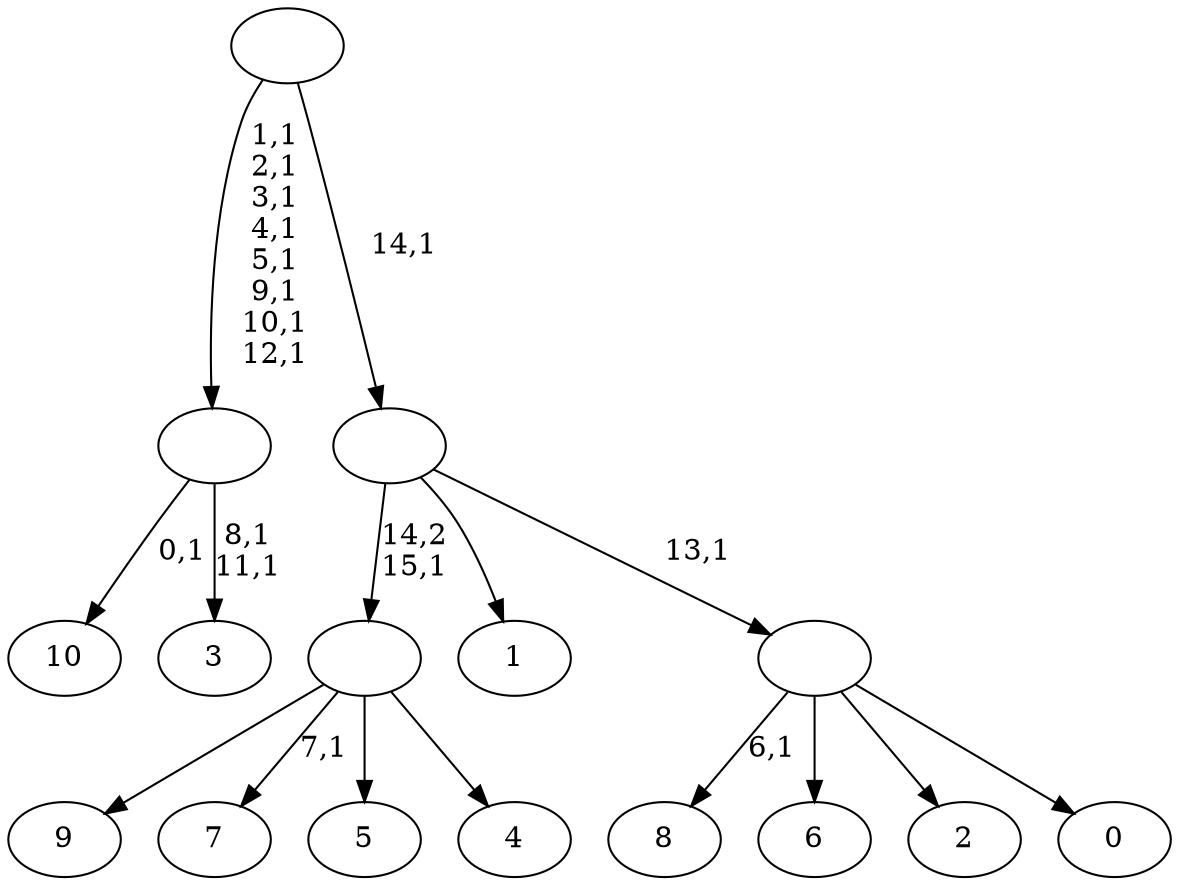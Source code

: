 digraph T {
	27 [label="10"]
	25 [label="9"]
	24 [label="8"]
	22 [label="7"]
	20 [label="6"]
	19 [label="5"]
	18 [label="4"]
	17 [label=""]
	16 [label="3"]
	13 [label=""]
	5 [label="2"]
	4 [label="1"]
	3 [label="0"]
	2 [label=""]
	1 [label=""]
	0 [label=""]
	17 -> 22 [label="7,1"]
	17 -> 25 [label=""]
	17 -> 19 [label=""]
	17 -> 18 [label=""]
	13 -> 16 [label="8,1\n11,1"]
	13 -> 27 [label="0,1"]
	2 -> 24 [label="6,1"]
	2 -> 20 [label=""]
	2 -> 5 [label=""]
	2 -> 3 [label=""]
	1 -> 17 [label="14,2\n15,1"]
	1 -> 4 [label=""]
	1 -> 2 [label="13,1"]
	0 -> 13 [label="1,1\n2,1\n3,1\n4,1\n5,1\n9,1\n10,1\n12,1"]
	0 -> 1 [label="14,1"]
}
